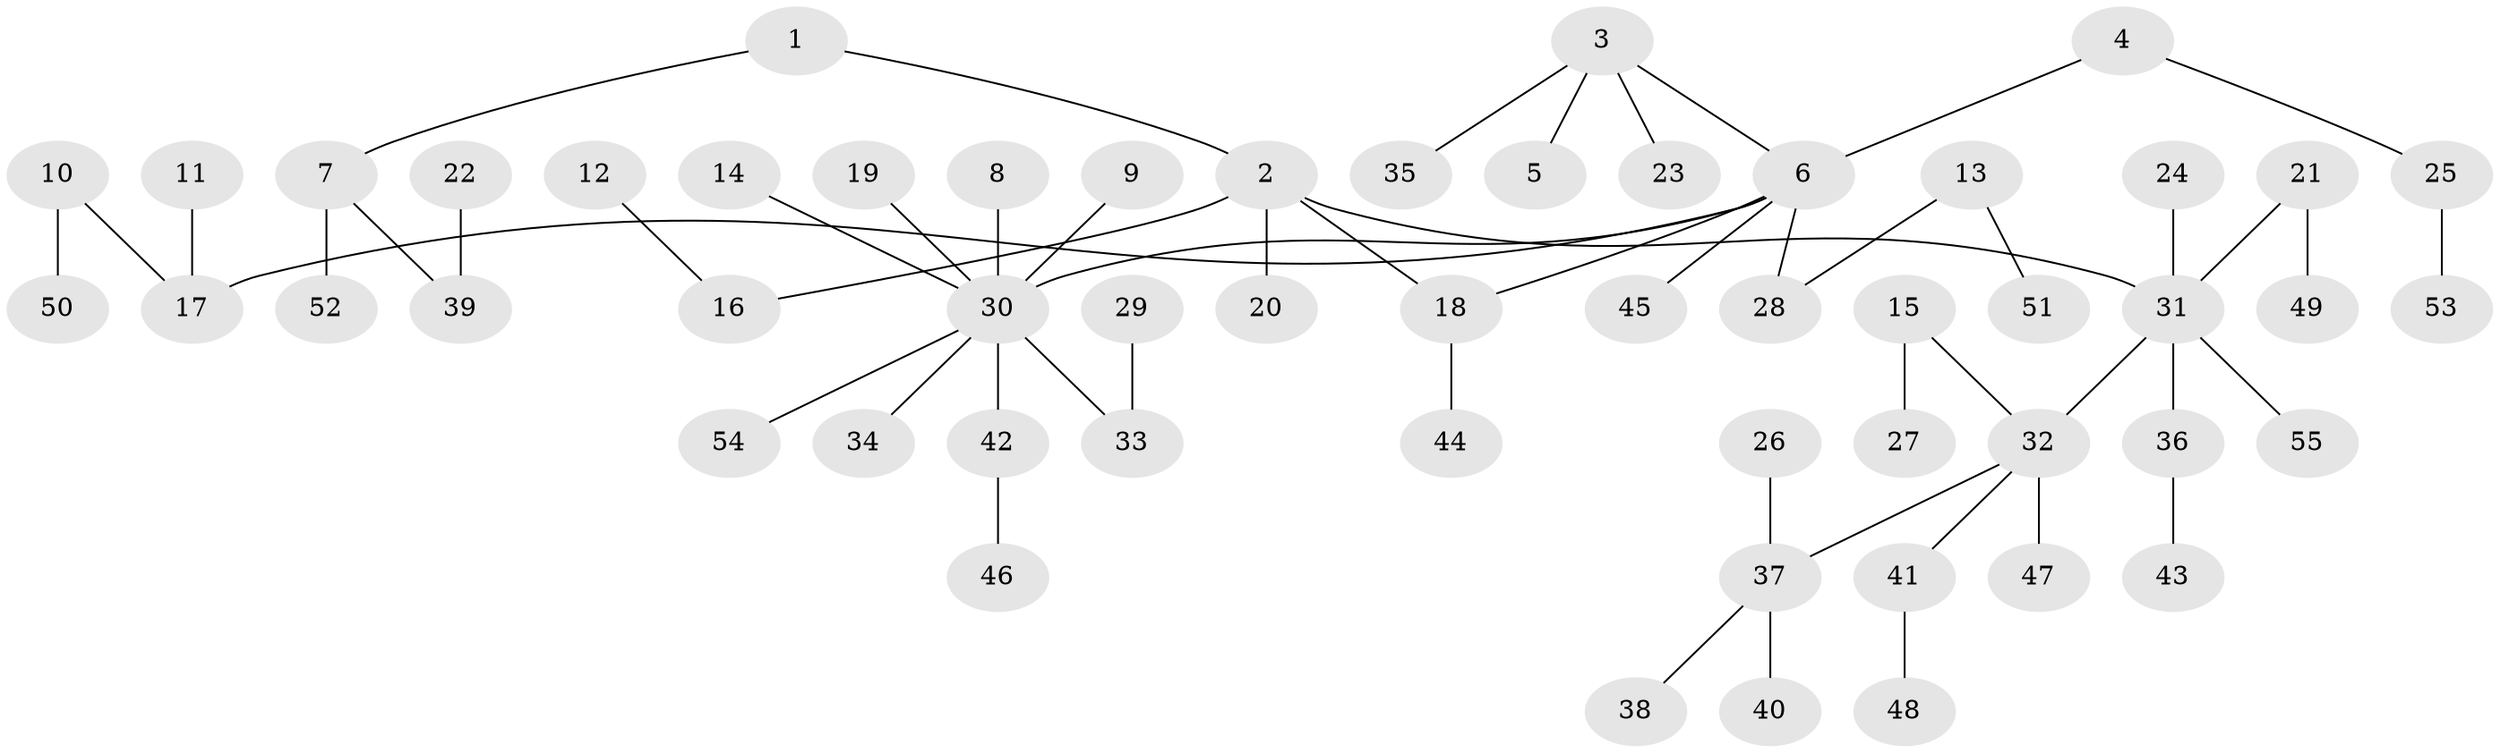// original degree distribution, {2: 0.28440366972477066, 4: 0.09174311926605505, 3: 0.09174311926605505, 8: 0.01834862385321101, 5: 0.027522935779816515, 1: 0.48623853211009177}
// Generated by graph-tools (version 1.1) at 2025/50/03/09/25 03:50:26]
// undirected, 55 vertices, 54 edges
graph export_dot {
graph [start="1"]
  node [color=gray90,style=filled];
  1;
  2;
  3;
  4;
  5;
  6;
  7;
  8;
  9;
  10;
  11;
  12;
  13;
  14;
  15;
  16;
  17;
  18;
  19;
  20;
  21;
  22;
  23;
  24;
  25;
  26;
  27;
  28;
  29;
  30;
  31;
  32;
  33;
  34;
  35;
  36;
  37;
  38;
  39;
  40;
  41;
  42;
  43;
  44;
  45;
  46;
  47;
  48;
  49;
  50;
  51;
  52;
  53;
  54;
  55;
  1 -- 2 [weight=1.0];
  1 -- 7 [weight=1.0];
  2 -- 16 [weight=1.0];
  2 -- 18 [weight=1.0];
  2 -- 20 [weight=1.0];
  2 -- 31 [weight=1.0];
  3 -- 5 [weight=1.0];
  3 -- 6 [weight=1.0];
  3 -- 23 [weight=1.0];
  3 -- 35 [weight=1.0];
  4 -- 6 [weight=1.0];
  4 -- 25 [weight=1.0];
  6 -- 17 [weight=1.0];
  6 -- 18 [weight=1.0];
  6 -- 28 [weight=1.0];
  6 -- 30 [weight=1.0];
  6 -- 45 [weight=1.0];
  7 -- 39 [weight=1.0];
  7 -- 52 [weight=1.0];
  8 -- 30 [weight=1.0];
  9 -- 30 [weight=1.0];
  10 -- 17 [weight=1.0];
  10 -- 50 [weight=1.0];
  11 -- 17 [weight=1.0];
  12 -- 16 [weight=1.0];
  13 -- 28 [weight=1.0];
  13 -- 51 [weight=1.0];
  14 -- 30 [weight=1.0];
  15 -- 27 [weight=1.0];
  15 -- 32 [weight=1.0];
  18 -- 44 [weight=1.0];
  19 -- 30 [weight=1.0];
  21 -- 31 [weight=1.0];
  21 -- 49 [weight=1.0];
  22 -- 39 [weight=1.0];
  24 -- 31 [weight=1.0];
  25 -- 53 [weight=1.0];
  26 -- 37 [weight=1.0];
  29 -- 33 [weight=1.0];
  30 -- 33 [weight=1.0];
  30 -- 34 [weight=1.0];
  30 -- 42 [weight=1.0];
  30 -- 54 [weight=1.0];
  31 -- 32 [weight=1.0];
  31 -- 36 [weight=1.0];
  31 -- 55 [weight=1.0];
  32 -- 37 [weight=1.0];
  32 -- 41 [weight=1.0];
  32 -- 47 [weight=1.0];
  36 -- 43 [weight=1.0];
  37 -- 38 [weight=1.0];
  37 -- 40 [weight=1.0];
  41 -- 48 [weight=1.0];
  42 -- 46 [weight=1.0];
}
